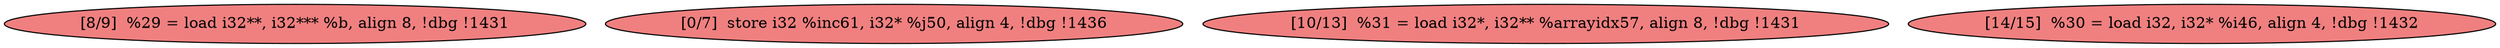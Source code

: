 
digraph G {


node2553 [fillcolor=lightcoral,label="[8/9]  %29 = load i32**, i32*** %b, align 8, !dbg !1431",shape=ellipse,style=filled ]
node2552 [fillcolor=lightcoral,label="[0/7]  store i32 %inc61, i32* %j50, align 4, !dbg !1436",shape=ellipse,style=filled ]
node2550 [fillcolor=lightcoral,label="[10/13]  %31 = load i32*, i32** %arrayidx57, align 8, !dbg !1431",shape=ellipse,style=filled ]
node2551 [fillcolor=lightcoral,label="[14/15]  %30 = load i32, i32* %i46, align 4, !dbg !1432",shape=ellipse,style=filled ]



}
